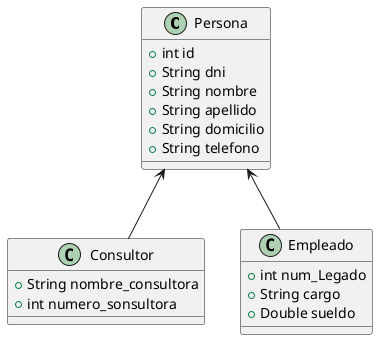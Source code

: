 @startuml
class Persona {
  + int id
  + String dni
  + String nombre
  + String apellido
  + String domicilio
  + String telefono
}

class Consultor {
  + String nombre_consultora
  + int numero_sonsultora 
}

class Empleado {
  + int num_Legado
  + String cargo 
  + Double sueldo
}

Persona <-- Empleado
Persona <-- Consultor


@enduml